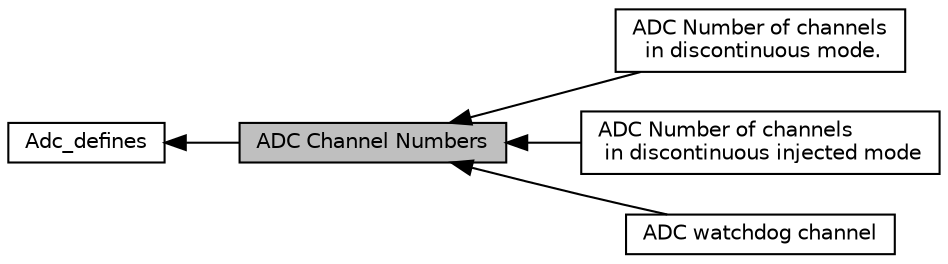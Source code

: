 digraph "ADC Channel Numbers"
{
  edge [fontname="Helvetica",fontsize="10",labelfontname="Helvetica",labelfontsize="10"];
  node [fontname="Helvetica",fontsize="10",shape=record];
  rankdir=LR;
  Node0 [label="ADC Channel Numbers",height=0.2,width=0.4,color="black", fillcolor="grey75", style="filled", fontcolor="black"];
  Node2 [label="ADC Number of channels\l in discontinuous mode.",height=0.2,width=0.4,color="black", fillcolor="white", style="filled",URL="$group__adc__cr1__discnum.html"];
  Node4 [label="ADC Number of channels\l in discontinuous injected mode",height=0.2,width=0.4,color="black", fillcolor="white", style="filled",URL="$group__adc__jsqr__jl.html"];
  Node3 [label="ADC watchdog channel",height=0.2,width=0.4,color="black", fillcolor="white", style="filled",URL="$group__adc__watchdog__channel.html"];
  Node1 [label="Adc_defines",height=0.2,width=0.4,color="black", fillcolor="white", style="filled",URL="$group__adc__defines.html"];
  Node1->Node0 [shape=plaintext, dir="back", style="solid"];
  Node0->Node2 [shape=plaintext, dir="back", style="solid"];
  Node0->Node3 [shape=plaintext, dir="back", style="solid"];
  Node0->Node4 [shape=plaintext, dir="back", style="solid"];
}
